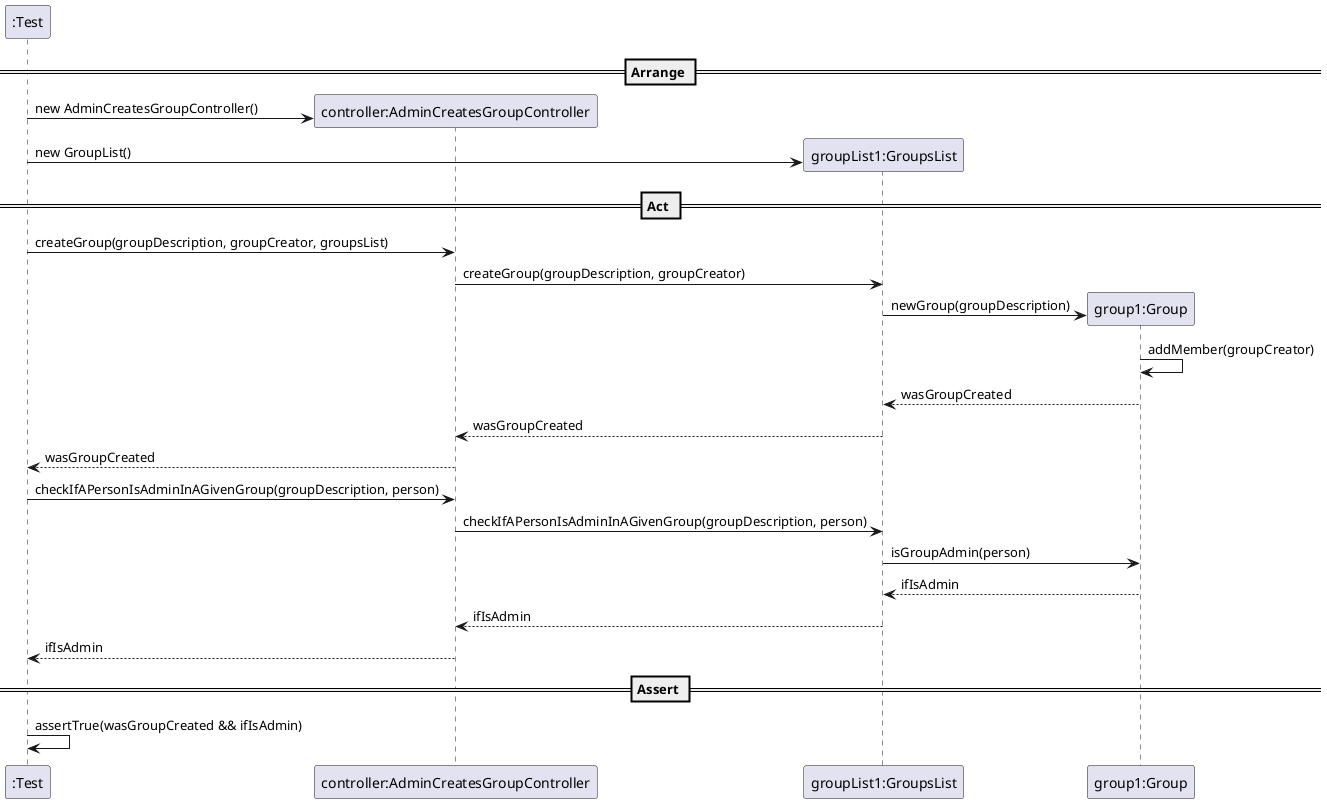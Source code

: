 @startuml

create ":Test"

== Arrange ==
create "controller:AdminCreatesGroupController"
":Test" -> "controller:AdminCreatesGroupController" : new AdminCreatesGroupController()

create "groupList1:GroupsList"
":Test" -> "groupList1:GroupsList" : new GroupList()

== Act ==

":Test" -> "controller:AdminCreatesGroupController" : createGroup(groupDescription, groupCreator, groupsList)
"controller:AdminCreatesGroupController" -> "groupList1:GroupsList" : createGroup(groupDescription, groupCreator)
create "group1:Group"
"groupList1:GroupsList" -> "group1:Group": newGroup(groupDescription)
"group1:Group" ->"group1:Group": addMember(groupCreator)
"group1:Group" -->"groupList1:GroupsList": wasGroupCreated
"groupList1:GroupsList" --> "controller:AdminCreatesGroupController": wasGroupCreated
"controller:AdminCreatesGroupController" --> ":Test": wasGroupCreated

":Test" -> "controller:AdminCreatesGroupController" : checkIfAPersonIsAdminInAGivenGroup(groupDescription, person)
"controller:AdminCreatesGroupController" -> "groupList1:GroupsList" : checkIfAPersonIsAdminInAGivenGroup(groupDescription, person)
"groupList1:GroupsList" -> "group1:Group" : isGroupAdmin(person)
"group1:Group" -->"groupList1:GroupsList": ifIsAdmin
"groupList1:GroupsList" --> "controller:AdminCreatesGroupController": ifIsAdmin
"controller:AdminCreatesGroupController" --> ":Test": ifIsAdmin

== Assert ==

":Test" -> ":Test" : assertTrue(wasGroupCreated && ifIsAdmin)

@enduml